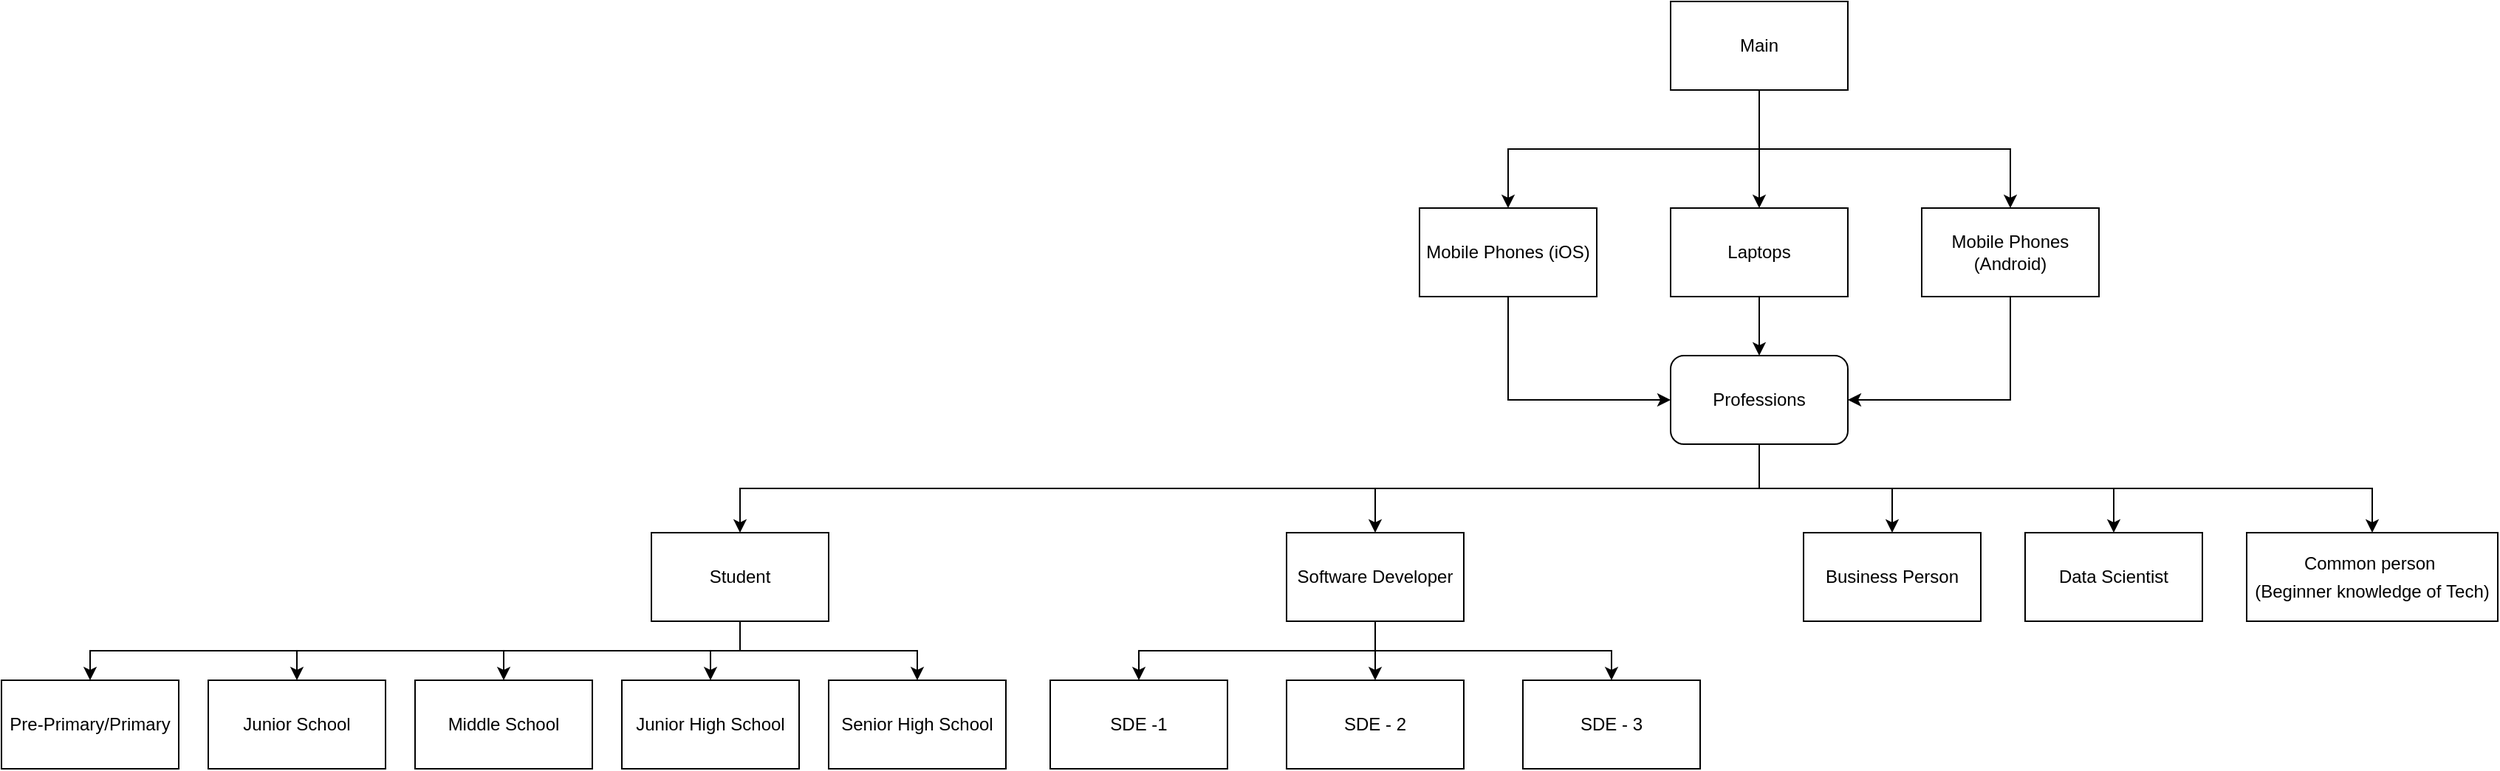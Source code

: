 <mxfile version="13.9.9" type="device"><diagram id="VxuRjwJa0TqY5gJz9tu2" name="Page-1"><mxGraphModel dx="3117" dy="846" grid="1" gridSize="10" guides="1" tooltips="1" connect="1" arrows="1" fold="1" page="1" pageScale="1" pageWidth="1654" pageHeight="1169" math="0" shadow="0"><root><mxCell id="0"/><mxCell id="1" parent="0"/><mxCell id="eLvhg3e5m8MxXgxsihvV-3" value="" style="edgeStyle=orthogonalEdgeStyle;rounded=0;orthogonalLoop=1;jettySize=auto;html=1;" parent="1" source="eLvhg3e5m8MxXgxsihvV-1" target="eLvhg3e5m8MxXgxsihvV-2" edge="1"><mxGeometry relative="1" as="geometry"/></mxCell><mxCell id="eLvhg3e5m8MxXgxsihvV-6" style="edgeStyle=orthogonalEdgeStyle;rounded=0;orthogonalLoop=1;jettySize=auto;html=1;exitX=0.5;exitY=1;exitDx=0;exitDy=0;entryX=0.5;entryY=0;entryDx=0;entryDy=0;" parent="1" source="eLvhg3e5m8MxXgxsihvV-1" target="eLvhg3e5m8MxXgxsihvV-5" edge="1"><mxGeometry relative="1" as="geometry"/></mxCell><mxCell id="eLvhg3e5m8MxXgxsihvV-7" style="edgeStyle=orthogonalEdgeStyle;rounded=0;orthogonalLoop=1;jettySize=auto;html=1;exitX=0.5;exitY=1;exitDx=0;exitDy=0;" parent="1" source="eLvhg3e5m8MxXgxsihvV-1" target="eLvhg3e5m8MxXgxsihvV-4" edge="1"><mxGeometry relative="1" as="geometry"/></mxCell><mxCell id="eLvhg3e5m8MxXgxsihvV-1" value="Main" style="rounded=0;whiteSpace=wrap;html=1;" parent="1" vertex="1"><mxGeometry x="700" y="60" width="120" height="60" as="geometry"/></mxCell><mxCell id="eLvhg3e5m8MxXgxsihvV-11" style="edgeStyle=orthogonalEdgeStyle;rounded=0;orthogonalLoop=1;jettySize=auto;html=1;exitX=0.5;exitY=1;exitDx=0;exitDy=0;" parent="1" source="eLvhg3e5m8MxXgxsihvV-2" target="eLvhg3e5m8MxXgxsihvV-8" edge="1"><mxGeometry relative="1" as="geometry"/></mxCell><mxCell id="eLvhg3e5m8MxXgxsihvV-2" value="Laptops" style="rounded=0;whiteSpace=wrap;html=1;" parent="1" vertex="1"><mxGeometry x="700" y="200" width="120" height="60" as="geometry"/></mxCell><mxCell id="eLvhg3e5m8MxXgxsihvV-10" style="edgeStyle=orthogonalEdgeStyle;rounded=0;orthogonalLoop=1;jettySize=auto;html=1;exitX=0.5;exitY=1;exitDx=0;exitDy=0;entryX=1;entryY=0.5;entryDx=0;entryDy=0;" parent="1" source="eLvhg3e5m8MxXgxsihvV-4" target="eLvhg3e5m8MxXgxsihvV-8" edge="1"><mxGeometry relative="1" as="geometry"/></mxCell><mxCell id="eLvhg3e5m8MxXgxsihvV-4" value="Mobile Phones (Android)" style="rounded=0;whiteSpace=wrap;html=1;" parent="1" vertex="1"><mxGeometry x="870" y="200" width="120" height="60" as="geometry"/></mxCell><mxCell id="eLvhg3e5m8MxXgxsihvV-9" style="edgeStyle=orthogonalEdgeStyle;rounded=0;orthogonalLoop=1;jettySize=auto;html=1;exitX=0.5;exitY=1;exitDx=0;exitDy=0;entryX=0;entryY=0.5;entryDx=0;entryDy=0;" parent="1" source="eLvhg3e5m8MxXgxsihvV-5" target="eLvhg3e5m8MxXgxsihvV-8" edge="1"><mxGeometry relative="1" as="geometry"/></mxCell><mxCell id="eLvhg3e5m8MxXgxsihvV-5" value="Mobile Phones (iOS)" style="rounded=0;whiteSpace=wrap;html=1;" parent="1" vertex="1"><mxGeometry x="530" y="200" width="120" height="60" as="geometry"/></mxCell><mxCell id="eLvhg3e5m8MxXgxsihvV-17" style="edgeStyle=orthogonalEdgeStyle;rounded=0;orthogonalLoop=1;jettySize=auto;html=1;exitX=0.5;exitY=1;exitDx=0;exitDy=0;entryX=0.5;entryY=0;entryDx=0;entryDy=0;" parent="1" source="eLvhg3e5m8MxXgxsihvV-8" target="eLvhg3e5m8MxXgxsihvV-12" edge="1"><mxGeometry relative="1" as="geometry"/></mxCell><mxCell id="eLvhg3e5m8MxXgxsihvV-18" style="edgeStyle=orthogonalEdgeStyle;rounded=0;orthogonalLoop=1;jettySize=auto;html=1;exitX=0.5;exitY=1;exitDx=0;exitDy=0;entryX=0.5;entryY=0;entryDx=0;entryDy=0;" parent="1" source="eLvhg3e5m8MxXgxsihvV-8" target="eLvhg3e5m8MxXgxsihvV-13" edge="1"><mxGeometry relative="1" as="geometry"/></mxCell><mxCell id="eLvhg3e5m8MxXgxsihvV-19" style="edgeStyle=orthogonalEdgeStyle;rounded=0;orthogonalLoop=1;jettySize=auto;html=1;exitX=0.5;exitY=1;exitDx=0;exitDy=0;entryX=0.5;entryY=0;entryDx=0;entryDy=0;" parent="1" source="eLvhg3e5m8MxXgxsihvV-8" target="eLvhg3e5m8MxXgxsihvV-14" edge="1"><mxGeometry relative="1" as="geometry"/></mxCell><mxCell id="eLvhg3e5m8MxXgxsihvV-20" style="edgeStyle=orthogonalEdgeStyle;rounded=0;orthogonalLoop=1;jettySize=auto;html=1;exitX=0.5;exitY=1;exitDx=0;exitDy=0;entryX=0.5;entryY=0;entryDx=0;entryDy=0;" parent="1" source="eLvhg3e5m8MxXgxsihvV-8" target="eLvhg3e5m8MxXgxsihvV-15" edge="1"><mxGeometry relative="1" as="geometry"/></mxCell><mxCell id="eLvhg3e5m8MxXgxsihvV-21" style="edgeStyle=orthogonalEdgeStyle;rounded=0;orthogonalLoop=1;jettySize=auto;html=1;exitX=0.5;exitY=1;exitDx=0;exitDy=0;" parent="1" source="eLvhg3e5m8MxXgxsihvV-8" target="eLvhg3e5m8MxXgxsihvV-16" edge="1"><mxGeometry relative="1" as="geometry"/></mxCell><mxCell id="eLvhg3e5m8MxXgxsihvV-8" value="Professions" style="rounded=1;whiteSpace=wrap;html=1;" parent="1" vertex="1"><mxGeometry x="700" y="300" width="120" height="60" as="geometry"/></mxCell><mxCell id="eLvhg3e5m8MxXgxsihvV-24" style="edgeStyle=orthogonalEdgeStyle;rounded=0;orthogonalLoop=1;jettySize=auto;html=1;exitX=0.5;exitY=1;exitDx=0;exitDy=0;entryX=0.5;entryY=0;entryDx=0;entryDy=0;" parent="1" source="eLvhg3e5m8MxXgxsihvV-12" target="eLvhg3e5m8MxXgxsihvV-23" edge="1"><mxGeometry relative="1" as="geometry"/></mxCell><mxCell id="eLvhg3e5m8MxXgxsihvV-25" style="edgeStyle=orthogonalEdgeStyle;rounded=0;orthogonalLoop=1;jettySize=auto;html=1;exitX=0.5;exitY=1;exitDx=0;exitDy=0;" parent="1" source="eLvhg3e5m8MxXgxsihvV-12" target="eLvhg3e5m8MxXgxsihvV-22" edge="1"><mxGeometry relative="1" as="geometry"/></mxCell><mxCell id="eLvhg3e5m8MxXgxsihvV-29" style="edgeStyle=orthogonalEdgeStyle;rounded=0;orthogonalLoop=1;jettySize=auto;html=1;exitX=0.5;exitY=1;exitDx=0;exitDy=0;entryX=0.5;entryY=0;entryDx=0;entryDy=0;" parent="1" source="eLvhg3e5m8MxXgxsihvV-12" target="eLvhg3e5m8MxXgxsihvV-26" edge="1"><mxGeometry relative="1" as="geometry"/></mxCell><mxCell id="eLvhg3e5m8MxXgxsihvV-30" style="edgeStyle=orthogonalEdgeStyle;rounded=0;orthogonalLoop=1;jettySize=auto;html=1;exitX=0.5;exitY=1;exitDx=0;exitDy=0;entryX=0.5;entryY=0;entryDx=0;entryDy=0;" parent="1" source="eLvhg3e5m8MxXgxsihvV-12" target="eLvhg3e5m8MxXgxsihvV-27" edge="1"><mxGeometry relative="1" as="geometry"/></mxCell><mxCell id="eLvhg3e5m8MxXgxsihvV-31" style="edgeStyle=orthogonalEdgeStyle;rounded=0;orthogonalLoop=1;jettySize=auto;html=1;exitX=0.5;exitY=1;exitDx=0;exitDy=0;entryX=0.5;entryY=0;entryDx=0;entryDy=0;" parent="1" source="eLvhg3e5m8MxXgxsihvV-12" target="eLvhg3e5m8MxXgxsihvV-28" edge="1"><mxGeometry relative="1" as="geometry"/></mxCell><mxCell id="eLvhg3e5m8MxXgxsihvV-12" value="Student" style="rounded=0;whiteSpace=wrap;html=1;" parent="1" vertex="1"><mxGeometry x="10" y="420" width="120" height="60" as="geometry"/></mxCell><mxCell id="4gf6YqqWMLG70dmJNxsF-4" style="edgeStyle=orthogonalEdgeStyle;rounded=0;orthogonalLoop=1;jettySize=auto;html=1;exitX=0.5;exitY=1;exitDx=0;exitDy=0;entryX=0.5;entryY=0;entryDx=0;entryDy=0;" edge="1" parent="1" source="eLvhg3e5m8MxXgxsihvV-13" target="4gf6YqqWMLG70dmJNxsF-1"><mxGeometry relative="1" as="geometry"/></mxCell><mxCell id="4gf6YqqWMLG70dmJNxsF-5" style="edgeStyle=orthogonalEdgeStyle;rounded=0;orthogonalLoop=1;jettySize=auto;html=1;exitX=0.5;exitY=1;exitDx=0;exitDy=0;entryX=0.5;entryY=0;entryDx=0;entryDy=0;" edge="1" parent="1" source="eLvhg3e5m8MxXgxsihvV-13" target="4gf6YqqWMLG70dmJNxsF-2"><mxGeometry relative="1" as="geometry"/></mxCell><mxCell id="4gf6YqqWMLG70dmJNxsF-6" style="edgeStyle=orthogonalEdgeStyle;rounded=0;orthogonalLoop=1;jettySize=auto;html=1;exitX=0.5;exitY=1;exitDx=0;exitDy=0;" edge="1" parent="1" source="eLvhg3e5m8MxXgxsihvV-13" target="4gf6YqqWMLG70dmJNxsF-3"><mxGeometry relative="1" as="geometry"/></mxCell><mxCell id="eLvhg3e5m8MxXgxsihvV-13" value="Software Developer" style="rounded=0;whiteSpace=wrap;html=1;" parent="1" vertex="1"><mxGeometry x="440" y="420" width="120" height="60" as="geometry"/></mxCell><mxCell id="eLvhg3e5m8MxXgxsihvV-14" value="Business Person" style="rounded=0;whiteSpace=wrap;html=1;" parent="1" vertex="1"><mxGeometry x="790" y="420" width="120" height="60" as="geometry"/></mxCell><mxCell id="eLvhg3e5m8MxXgxsihvV-15" value="Data Scientist" style="rounded=0;whiteSpace=wrap;html=1;" parent="1" vertex="1"><mxGeometry x="940" y="420" width="120" height="60" as="geometry"/></mxCell><mxCell id="eLvhg3e5m8MxXgxsihvV-16" value="&lt;div style=&quot;line-height: 19px&quot;&gt;&lt;span style=&quot;background-color: rgb(255 , 255 , 255)&quot;&gt;&lt;font style=&quot;font-size: 12px&quot;&gt;Common&amp;nbsp;person&amp;nbsp;&lt;/font&gt;&lt;/span&gt;&lt;/div&gt;&lt;div style=&quot;line-height: 19px&quot;&gt;&lt;span style=&quot;background-color: rgb(255 , 255 , 255)&quot;&gt;&lt;font style=&quot;font-size: 12px&quot;&gt;(Beginner&amp;nbsp;knowledge&amp;nbsp;of&amp;nbsp;Tech)&lt;/font&gt;&lt;/span&gt;&lt;/div&gt;" style="rounded=0;whiteSpace=wrap;html=1;" parent="1" vertex="1"><mxGeometry x="1090" y="420" width="170" height="60" as="geometry"/></mxCell><mxCell id="eLvhg3e5m8MxXgxsihvV-22" value="Senior High School" style="rounded=0;whiteSpace=wrap;html=1;" parent="1" vertex="1"><mxGeometry x="130" y="520" width="120" height="60" as="geometry"/></mxCell><mxCell id="eLvhg3e5m8MxXgxsihvV-23" value="Middle School" style="rounded=0;whiteSpace=wrap;html=1;" parent="1" vertex="1"><mxGeometry x="-150" y="520" width="120" height="60" as="geometry"/></mxCell><mxCell id="eLvhg3e5m8MxXgxsihvV-26" value="Junior High School" style="rounded=0;whiteSpace=wrap;html=1;" parent="1" vertex="1"><mxGeometry x="-10" y="520" width="120" height="60" as="geometry"/></mxCell><mxCell id="eLvhg3e5m8MxXgxsihvV-27" value="Junior School" style="rounded=0;whiteSpace=wrap;html=1;" parent="1" vertex="1"><mxGeometry x="-290" y="520" width="120" height="60" as="geometry"/></mxCell><mxCell id="eLvhg3e5m8MxXgxsihvV-28" value="Pre-Primary/Primary" style="rounded=0;whiteSpace=wrap;html=1;" parent="1" vertex="1"><mxGeometry x="-430" y="520" width="120" height="60" as="geometry"/></mxCell><mxCell id="4gf6YqqWMLG70dmJNxsF-1" value="SDE -1" style="rounded=0;whiteSpace=wrap;html=1;" vertex="1" parent="1"><mxGeometry x="280" y="520" width="120" height="60" as="geometry"/></mxCell><mxCell id="4gf6YqqWMLG70dmJNxsF-2" value="SDE - 2" style="rounded=0;whiteSpace=wrap;html=1;" vertex="1" parent="1"><mxGeometry x="440" y="520" width="120" height="60" as="geometry"/></mxCell><mxCell id="4gf6YqqWMLG70dmJNxsF-3" value="SDE - 3" style="rounded=0;whiteSpace=wrap;html=1;" vertex="1" parent="1"><mxGeometry x="600" y="520" width="120" height="60" as="geometry"/></mxCell></root></mxGraphModel></diagram></mxfile>